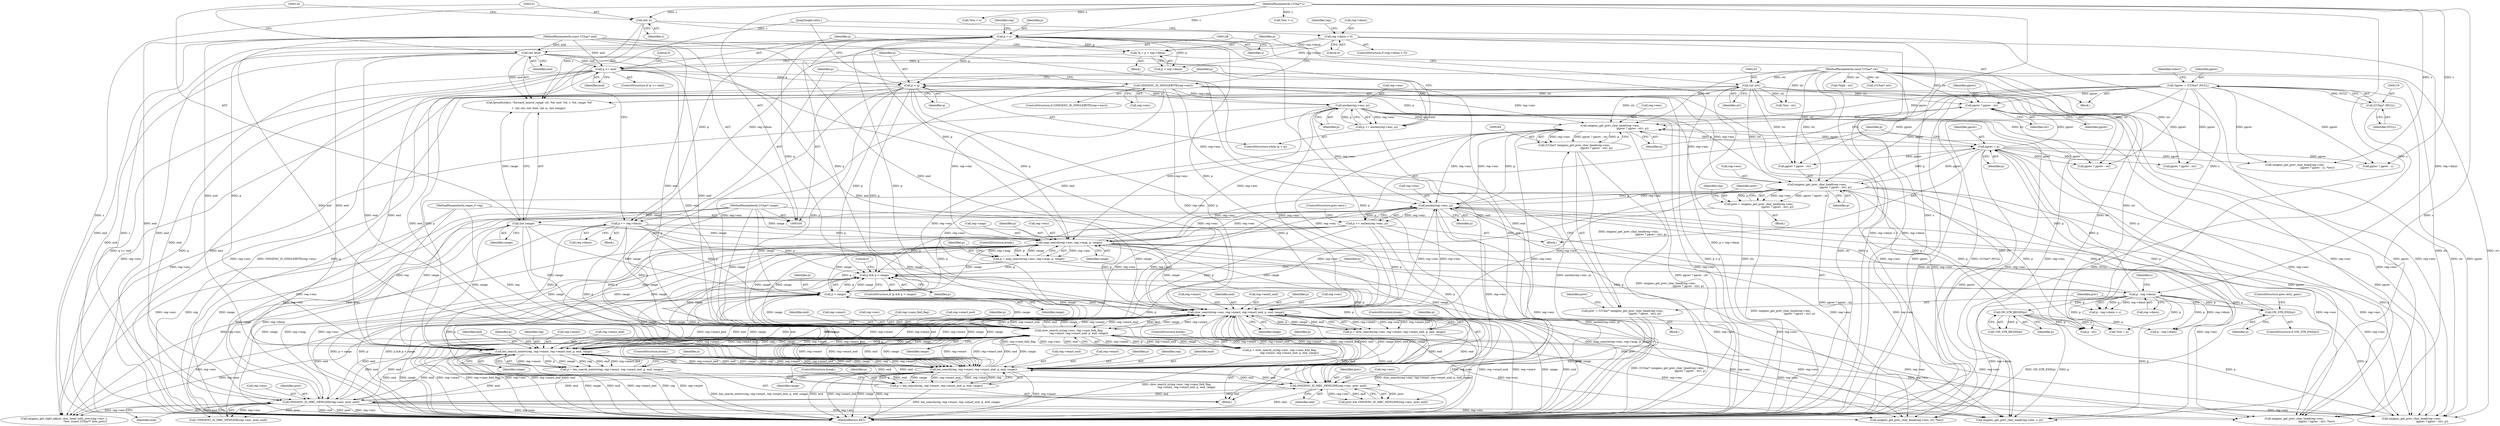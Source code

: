 digraph "0_oniguruma_b690371bbf97794b4a1d3f295d4fb9a8b05d402d@pointer" {
"1000349" [label="(Call,pprev ? pprev : str)"];
"1000116" [label="(Call,*pprev = (UChar* )NULL)"];
"1000118" [label="(Call,(UChar* )NULL)"];
"1000287" [label="(Call,pprev = p)"];
"1000338" [label="(Call,ON_STR_END(p))"];
"1000279" [label="(Call,p - reg->dmin)"];
"1000271" [label="(Call,p && p < range)"];
"1000258" [label="(Call,p = map_search(reg->enc, reg->map, p, range))"];
"1000260" [label="(Call,map_search(reg->enc, reg->map, p, range))"];
"1000292" [label="(Call,enclen(reg->enc, p))"];
"1000193" [label="(Call,slow_search(reg->enc, reg->exact, reg->exact_end, p, end, range))"];
"1000179" [label="(Call,enclen(reg->enc, p))"];
"1000147" [label="(Call,ONIGENC_IS_SINGLEBYTE(reg->enc))"];
"1000174" [label="(Call,p < q)"];
"1000177" [label="(Call,p += enclen(reg->enc, p))"];
"1000136" [label="(Call,p = s)"];
"1000130" [label="(Call,(int )s)"];
"1000108" [label="(MethodParameterIn,UChar* s)"];
"1000168" [label="(Call,q >= end)"];
"1000160" [label="(Call,*q = p + reg->dmin)"];
"1000140" [label="(Call,reg->dmin > 0)"];
"1000127" [label="(Call,(int )end)"];
"1000107" [label="(MethodParameterIn,const UChar* end)"];
"1000210" [label="(Call,slow_search_ic(reg->enc, reg->case_fold_flag,\n                       reg->exact, reg->exact_end, p, end, range))"];
"1000245" [label="(Call,bm_search_notrev(reg, reg->exact, reg->exact_end, p, end, range))"];
"1000230" [label="(Call,bm_search(reg, reg->exact, reg->exact_end, p, end, range))"];
"1000105" [label="(MethodParameterIn,regex_t* reg)"];
"1000290" [label="(Call,p += enclen(reg->enc, p))"];
"1000152" [label="(Call,p += reg->dmin)"];
"1000328" [label="(Call,ONIGENC_IS_MBC_NEWLINE(reg->enc, prev, end))"];
"1000317" [label="(Call,onigenc_get_prev_char_head(reg->enc,\n                                            (pprev ? pprev : str), p))"];
"1000124" [label="(Call,(int )str)"];
"1000106" [label="(MethodParameterIn,const UChar* str)"];
"1000312" [label="(Call,ON_STR_BEGIN(p))"];
"1000315" [label="(Call,prev = onigenc_get_prev_char_head(reg->enc,\n                                            (pprev ? pprev : str), p))"];
"1000357" [label="(Call,ONIGENC_IS_MBC_NEWLINE(reg->enc, prev, end))"];
"1000345" [label="(Call,onigenc_get_prev_char_head(reg->enc,\n                                                     (pprev ? pprev : str), p))"];
"1000341" [label="(Call,prev = (UChar* )onigenc_get_prev_char_head(reg->enc,\n                                                     (pprev ? pprev : str), p))"];
"1000343" [label="(Call,(UChar* )onigenc_get_prev_char_head(reg->enc,\n                                                     (pprev ? pprev : str), p))"];
"1000273" [label="(Call,p < range)"];
"1000208" [label="(Call,p = slow_search_ic(reg->enc, reg->case_fold_flag,\n                       reg->exact, reg->exact_end, p, end, range))"];
"1000228" [label="(Call,p = bm_search(reg, reg->exact, reg->exact_end, p, end, range))"];
"1000243" [label="(Call,p = bm_search_notrev(reg, reg->exact, reg->exact_end, p, end, range))"];
"1000191" [label="(Call,p = slow_search(reg->enc, reg->exact, reg->exact_end, p, end, range))"];
"1000133" [label="(Call,(int )range)"];
"1000109" [label="(MethodParameterIn,UChar* range)"];
"1000108" [label="(MethodParameterIn,UChar* s)"];
"1000365" [label="(ControlStructure,goto retry_gate;)"];
"1000189" [label="(Block,)"];
"1000482" [label="(Call,onigenc_get_prev_char_head(reg->enc,\n                                                     (pprev ? pprev : s), *low))"];
"1000109" [label="(MethodParameterIn,UChar* range)"];
"1000382" [label="(Call,*low > s)"];
"1000274" [label="(Identifier,p)"];
"1000117" [label="(Identifier,pprev)"];
"1000243" [label="(Call,p = bm_search_notrev(reg, reg->exact, reg->exact_end, p, end, range))"];
"1000235" [label="(Call,reg->exact_end)"];
"1000340" [label="(Block,)"];
"1000197" [label="(Call,reg->exact)"];
"1000288" [label="(Identifier,pprev)"];
"1000120" [label="(Identifier,NULL)"];
"1000180" [label="(Call,reg->enc)"];
"1000127" [label="(Call,(int )end)"];
"1000293" [label="(Call,reg->enc)"];
"1000362" [label="(Identifier,end)"];
"1000230" [label="(Call,bm_search(reg, reg->exact, reg->exact_end, p, end, range))"];
"1000191" [label="(Call,p = slow_search(reg->enc, reg->exact, reg->exact_end, p, end, range))"];
"1000528" [label="(Call,*high - str)"];
"1000254" [label="(Identifier,end)"];
"1000137" [label="(Identifier,p)"];
"1000176" [label="(Identifier,q)"];
"1000345" [label="(Call,onigenc_get_prev_char_head(reg->enc,\n                                                     (pprev ? pprev : str), p))"];
"1000175" [label="(Identifier,p)"];
"1000352" [label="(Identifier,str)"];
"1000161" [label="(Identifier,q)"];
"1000158" [label="(Block,)"];
"1000313" [label="(Identifier,p)"];
"1000403" [label="(Call,pprev ? pprev : str)"];
"1000271" [label="(Call,p && p < range)"];
"1000330" [label="(Identifier,reg)"];
"1000139" [label="(ControlStructure,if (reg->dmin > 0))"];
"1000122" [label="(Identifier,stderr)"];
"1000154" [label="(Call,reg->dmin)"];
"1000162" [label="(Call,p + reg->dmin)"];
"1000314" [label="(Block,)"];
"1000153" [label="(Identifier,p)"];
"1000290" [label="(Call,p += enclen(reg->enc, p))"];
"1000285" [label="(Block,)"];
"1000361" [label="(Identifier,prev)"];
"1000116" [label="(Call,*pprev = (UChar* )NULL)"];
"1000226" [label="(ControlStructure,break;)"];
"1000542" [label="(MethodReturn,RET)"];
"1000206" [label="(ControlStructure,break;)"];
"1000437" [label="(Call,onigenc_get_prev_char_head(reg->enc, str, *low))"];
"1000455" [label="(Call,*low > s)"];
"1000204" [label="(Identifier,end)"];
"1000179" [label="(Call,enclen(reg->enc, p))"];
"1000232" [label="(Call,reg->exact)"];
"1000136" [label="(Call,p = s)"];
"1000297" [label="(ControlStructure,goto retry;)"];
"1000356" [label="(Identifier,prev)"];
"1000144" [label="(Literal,0)"];
"1000275" [label="(Identifier,range)"];
"1000205" [label="(Identifier,range)"];
"1000174" [label="(Call,p < q)"];
"1000253" [label="(Identifier,p)"];
"1000311" [label="(Call,!ON_STR_BEGIN(p))"];
"1000256" [label="(ControlStructure,break;)"];
"1000118" [label="(Call,(UChar* )NULL)"];
"1000178" [label="(Identifier,p)"];
"1000255" [label="(Identifier,range)"];
"1000173" [label="(ControlStructure,while (p < q))"];
"1000346" [label="(Call,reg->enc)"];
"1000541" [label="(Literal,0)"];
"1000147" [label="(Call,ONIGENC_IS_SINGLEBYTE(reg->enc))"];
"1000389" [label="(Call,onigenc_get_prev_char_head(reg->enc, s, p))"];
"1000200" [label="(Call,reg->exact_end)"];
"1000349" [label="(Call,pprev ? pprev : str)"];
"1000246" [label="(Identifier,reg)"];
"1000238" [label="(Identifier,p)"];
"1000224" [label="(Identifier,end)"];
"1000172" [label="(Literal,0)"];
"1000259" [label="(Identifier,p)"];
"1000217" [label="(Call,reg->exact)"];
"1000353" [label="(Identifier,p)"];
"1000499" [label="(Call,onigenc_get_prev_char_head(reg->enc,\n                                                     (pprev ? pprev : str), *low))"];
"1000231" [label="(Identifier,reg)"];
"1000280" [label="(Identifier,p)"];
"1000209" [label="(Identifier,p)"];
"1000351" [label="(Identifier,pprev)"];
"1000357" [label="(Call,ONIGENC_IS_MBC_NEWLINE(reg->enc, prev, end))"];
"1000329" [label="(Call,reg->enc)"];
"1000169" [label="(Identifier,q)"];
"1000160" [label="(Call,*q = p + reg->dmin)"];
"1000126" [label="(Identifier,str)"];
"1000132" [label="(Identifier,s)"];
"1000105" [label="(MethodParameterIn,regex_t* reg)"];
"1000140" [label="(Call,reg->dmin > 0)"];
"1000292" [label="(Call,enclen(reg->enc, p))"];
"1000268" [label="(Identifier,range)"];
"1000130" [label="(Call,(int )s)"];
"1000184" [label="(JumpTarget,retry:)"];
"1000312" [label="(Call,ON_STR_BEGIN(p))"];
"1000142" [label="(Identifier,reg)"];
"1000463" [label="(Call,onigenc_get_right_adjust_char_head_with_prev(reg->enc, s,\n                                                 *low, (const UChar** )low_prev))"];
"1000279" [label="(Call,p - reg->dmin)"];
"1000355" [label="(Call,prev && ONIGENC_IS_MBC_NEWLINE(reg->enc, prev, end))"];
"1000244" [label="(Identifier,p)"];
"1000486" [label="(Call,pprev ? pprev : s)"];
"1000106" [label="(MethodParameterIn,const UChar* str)"];
"1000151" [label="(Block,)"];
"1000332" [label="(Identifier,prev)"];
"1000315" [label="(Call,prev = onigenc_get_prev_char_head(reg->enc,\n                                            (pprev ? pprev : str), p))"];
"1000264" [label="(Call,reg->map)"];
"1000325" [label="(Identifier,p)"];
"1000270" [label="(ControlStructure,if (p && p < range))"];
"1000240" [label="(Identifier,range)"];
"1000133" [label="(Call,(int )range)"];
"1000113" [label="(Block,)"];
"1000141" [label="(Call,reg->dmin)"];
"1000193" [label="(Call,slow_search(reg->enc, reg->exact, reg->exact_end, p, end, range))"];
"1000328" [label="(Call,ONIGENC_IS_MBC_NEWLINE(reg->enc, prev, end))"];
"1000129" [label="(Identifier,end)"];
"1000342" [label="(Identifier,prev)"];
"1000208" [label="(Call,p = slow_search_ic(reg->enc, reg->case_fold_flag,\n                       reg->exact, reg->exact_end, p, end, range))"];
"1000419" [label="(Call,p - str)"];
"1000211" [label="(Call,reg->enc)"];
"1000272" [label="(Identifier,p)"];
"1000241" [label="(ControlStructure,break;)"];
"1000239" [label="(Identifier,end)"];
"1000192" [label="(Identifier,p)"];
"1000183" [label="(Identifier,p)"];
"1000210" [label="(Call,slow_search_ic(reg->enc, reg->case_fold_flag,\n                       reg->exact, reg->exact_end, p, end, range))"];
"1000317" [label="(Call,onigenc_get_prev_char_head(reg->enc,\n                                            (pprev ? pprev : str), p))"];
"1000107" [label="(MethodParameterIn,const UChar* end)"];
"1000214" [label="(Call,reg->case_fold_flag)"];
"1000203" [label="(Identifier,p)"];
"1000177" [label="(Call,p += enclen(reg->enc, p))"];
"1000296" [label="(Identifier,p)"];
"1000316" [label="(Identifier,prev)"];
"1000429" [label="(Call,(UChar* )str)"];
"1000338" [label="(Call,ON_STR_END(p))"];
"1000146" [label="(ControlStructure,if (ONIGENC_IS_SINGLEBYTE(reg->enc)))"];
"1000399" [label="(Call,onigenc_get_prev_char_head(reg->enc,\n                                                 (pprev ? pprev : str), p))"];
"1000503" [label="(Call,pprev ? pprev : str)"];
"1000327" [label="(Call,!ONIGENC_IS_MBC_NEWLINE(reg->enc, prev, end))"];
"1000343" [label="(Call,(UChar* )onigenc_get_prev_char_head(reg->enc,\n                                                     (pprev ? pprev : str), p))"];
"1000247" [label="(Call,reg->exact)"];
"1000138" [label="(Identifier,s)"];
"1000220" [label="(Call,reg->exact_end)"];
"1000267" [label="(Identifier,p)"];
"1000170" [label="(Identifier,end)"];
"1000291" [label="(Identifier,p)"];
"1000223" [label="(Identifier,p)"];
"1000278" [label="(Call,p - reg->dmin < s)"];
"1000167" [label="(ControlStructure,if (q >= end))"];
"1000333" [label="(Identifier,end)"];
"1000194" [label="(Call,reg->enc)"];
"1000225" [label="(Identifier,range)"];
"1000124" [label="(Call,(int )str)"];
"1000284" [label="(Identifier,s)"];
"1000512" [label="(Call,p - reg->dmin)"];
"1000258" [label="(Call,p = map_search(reg->enc, reg->map, p, range))"];
"1000135" [label="(Identifier,range)"];
"1000260" [label="(Call,map_search(reg->enc, reg->map, p, range))"];
"1000168" [label="(Call,q >= end)"];
"1000522" [label="(Call,*low - str)"];
"1000152" [label="(Call,p += reg->dmin)"];
"1000318" [label="(Call,reg->enc)"];
"1000281" [label="(Call,reg->dmin)"];
"1000269" [label="(ControlStructure,break;)"];
"1000287" [label="(Call,pprev = p)"];
"1000149" [label="(Identifier,reg)"];
"1000339" [label="(Identifier,p)"];
"1000350" [label="(Identifier,pprev)"];
"1000228" [label="(Call,p = bm_search(reg, reg->exact, reg->exact_end, p, end, range))"];
"1000273" [label="(Call,p < range)"];
"1000289" [label="(Identifier,p)"];
"1000358" [label="(Call,reg->enc)"];
"1000337" [label="(ControlStructure,if (ON_STR_END(p)))"];
"1000261" [label="(Call,reg->enc)"];
"1000321" [label="(Call,pprev ? pprev : str)"];
"1000341" [label="(Call,prev = (UChar* )onigenc_get_prev_char_head(reg->enc,\n                                                     (pprev ? pprev : str), p))"];
"1000245" [label="(Call,bm_search_notrev(reg, reg->exact, reg->exact_end, p, end, range))"];
"1000250" [label="(Call,reg->exact_end)"];
"1000148" [label="(Call,reg->enc)"];
"1000229" [label="(Identifier,p)"];
"1000374" [label="(Call,*low = p)"];
"1000121" [label="(Call,fprintf(stderr, \"forward_search_range: str: %d, end: %d, s: %d, range: %d\n\",\n\t  (int )str, (int )end, (int )s, (int )range))"];
"1000349" -> "1000345"  [label="AST: "];
"1000349" -> "1000351"  [label="CFG: "];
"1000349" -> "1000352"  [label="CFG: "];
"1000350" -> "1000349"  [label="AST: "];
"1000351" -> "1000349"  [label="AST: "];
"1000352" -> "1000349"  [label="AST: "];
"1000353" -> "1000349"  [label="CFG: "];
"1000349" -> "1000542"  [label="DDG: str"];
"1000116" -> "1000349"  [label="DDG: pprev"];
"1000287" -> "1000349"  [label="DDG: pprev"];
"1000124" -> "1000349"  [label="DDG: str"];
"1000106" -> "1000349"  [label="DDG: str"];
"1000116" -> "1000113"  [label="AST: "];
"1000116" -> "1000118"  [label="CFG: "];
"1000117" -> "1000116"  [label="AST: "];
"1000118" -> "1000116"  [label="AST: "];
"1000122" -> "1000116"  [label="CFG: "];
"1000116" -> "1000542"  [label="DDG: pprev"];
"1000116" -> "1000542"  [label="DDG: (UChar* )NULL"];
"1000118" -> "1000116"  [label="DDG: NULL"];
"1000116" -> "1000317"  [label="DDG: pprev"];
"1000116" -> "1000321"  [label="DDG: pprev"];
"1000116" -> "1000345"  [label="DDG: pprev"];
"1000116" -> "1000399"  [label="DDG: pprev"];
"1000116" -> "1000403"  [label="DDG: pprev"];
"1000116" -> "1000482"  [label="DDG: pprev"];
"1000116" -> "1000486"  [label="DDG: pprev"];
"1000116" -> "1000499"  [label="DDG: pprev"];
"1000116" -> "1000503"  [label="DDG: pprev"];
"1000118" -> "1000120"  [label="CFG: "];
"1000119" -> "1000118"  [label="AST: "];
"1000120" -> "1000118"  [label="AST: "];
"1000118" -> "1000542"  [label="DDG: NULL"];
"1000287" -> "1000285"  [label="AST: "];
"1000287" -> "1000289"  [label="CFG: "];
"1000288" -> "1000287"  [label="AST: "];
"1000289" -> "1000287"  [label="AST: "];
"1000291" -> "1000287"  [label="CFG: "];
"1000287" -> "1000542"  [label="DDG: pprev"];
"1000338" -> "1000287"  [label="DDG: p"];
"1000279" -> "1000287"  [label="DDG: p"];
"1000345" -> "1000287"  [label="DDG: p"];
"1000317" -> "1000287"  [label="DDG: p"];
"1000287" -> "1000317"  [label="DDG: pprev"];
"1000287" -> "1000321"  [label="DDG: pprev"];
"1000287" -> "1000345"  [label="DDG: pprev"];
"1000287" -> "1000399"  [label="DDG: pprev"];
"1000287" -> "1000403"  [label="DDG: pprev"];
"1000287" -> "1000482"  [label="DDG: pprev"];
"1000287" -> "1000486"  [label="DDG: pprev"];
"1000287" -> "1000499"  [label="DDG: pprev"];
"1000287" -> "1000503"  [label="DDG: pprev"];
"1000338" -> "1000337"  [label="AST: "];
"1000338" -> "1000339"  [label="CFG: "];
"1000339" -> "1000338"  [label="AST: "];
"1000342" -> "1000338"  [label="CFG: "];
"1000365" -> "1000338"  [label="CFG: "];
"1000338" -> "1000542"  [label="DDG: ON_STR_END(p)"];
"1000338" -> "1000292"  [label="DDG: p"];
"1000279" -> "1000338"  [label="DDG: p"];
"1000338" -> "1000345"  [label="DDG: p"];
"1000279" -> "1000278"  [label="AST: "];
"1000279" -> "1000281"  [label="CFG: "];
"1000280" -> "1000279"  [label="AST: "];
"1000281" -> "1000279"  [label="AST: "];
"1000284" -> "1000279"  [label="CFG: "];
"1000279" -> "1000542"  [label="DDG: reg->dmin"];
"1000279" -> "1000278"  [label="DDG: p"];
"1000279" -> "1000278"  [label="DDG: reg->dmin"];
"1000271" -> "1000279"  [label="DDG: p"];
"1000140" -> "1000279"  [label="DDG: reg->dmin"];
"1000279" -> "1000292"  [label="DDG: p"];
"1000279" -> "1000312"  [label="DDG: p"];
"1000279" -> "1000374"  [label="DDG: p"];
"1000279" -> "1000389"  [label="DDG: p"];
"1000279" -> "1000399"  [label="DDG: p"];
"1000279" -> "1000419"  [label="DDG: p"];
"1000279" -> "1000512"  [label="DDG: p"];
"1000279" -> "1000512"  [label="DDG: reg->dmin"];
"1000271" -> "1000270"  [label="AST: "];
"1000271" -> "1000272"  [label="CFG: "];
"1000271" -> "1000273"  [label="CFG: "];
"1000272" -> "1000271"  [label="AST: "];
"1000273" -> "1000271"  [label="AST: "];
"1000280" -> "1000271"  [label="CFG: "];
"1000541" -> "1000271"  [label="CFG: "];
"1000271" -> "1000542"  [label="DDG: p < range"];
"1000271" -> "1000542"  [label="DDG: p"];
"1000271" -> "1000542"  [label="DDG: p && p < range"];
"1000258" -> "1000271"  [label="DDG: p"];
"1000290" -> "1000271"  [label="DDG: p"];
"1000208" -> "1000271"  [label="DDG: p"];
"1000228" -> "1000271"  [label="DDG: p"];
"1000273" -> "1000271"  [label="DDG: p"];
"1000273" -> "1000271"  [label="DDG: range"];
"1000152" -> "1000271"  [label="DDG: p"];
"1000243" -> "1000271"  [label="DDG: p"];
"1000191" -> "1000271"  [label="DDG: p"];
"1000136" -> "1000271"  [label="DDG: p"];
"1000174" -> "1000271"  [label="DDG: p"];
"1000258" -> "1000189"  [label="AST: "];
"1000258" -> "1000260"  [label="CFG: "];
"1000259" -> "1000258"  [label="AST: "];
"1000260" -> "1000258"  [label="AST: "];
"1000269" -> "1000258"  [label="CFG: "];
"1000258" -> "1000542"  [label="DDG: map_search(reg->enc, reg->map, p, range)"];
"1000260" -> "1000258"  [label="DDG: reg->enc"];
"1000260" -> "1000258"  [label="DDG: reg->map"];
"1000260" -> "1000258"  [label="DDG: p"];
"1000260" -> "1000258"  [label="DDG: range"];
"1000258" -> "1000273"  [label="DDG: p"];
"1000260" -> "1000268"  [label="CFG: "];
"1000261" -> "1000260"  [label="AST: "];
"1000264" -> "1000260"  [label="AST: "];
"1000267" -> "1000260"  [label="AST: "];
"1000268" -> "1000260"  [label="AST: "];
"1000260" -> "1000542"  [label="DDG: range"];
"1000260" -> "1000542"  [label="DDG: reg->map"];
"1000260" -> "1000542"  [label="DDG: reg->enc"];
"1000260" -> "1000193"  [label="DDG: range"];
"1000260" -> "1000210"  [label="DDG: range"];
"1000260" -> "1000230"  [label="DDG: range"];
"1000260" -> "1000245"  [label="DDG: range"];
"1000292" -> "1000260"  [label="DDG: reg->enc"];
"1000179" -> "1000260"  [label="DDG: reg->enc"];
"1000147" -> "1000260"  [label="DDG: reg->enc"];
"1000290" -> "1000260"  [label="DDG: p"];
"1000152" -> "1000260"  [label="DDG: p"];
"1000136" -> "1000260"  [label="DDG: p"];
"1000174" -> "1000260"  [label="DDG: p"];
"1000210" -> "1000260"  [label="DDG: range"];
"1000273" -> "1000260"  [label="DDG: range"];
"1000245" -> "1000260"  [label="DDG: range"];
"1000230" -> "1000260"  [label="DDG: range"];
"1000133" -> "1000260"  [label="DDG: range"];
"1000193" -> "1000260"  [label="DDG: range"];
"1000109" -> "1000260"  [label="DDG: range"];
"1000260" -> "1000273"  [label="DDG: range"];
"1000260" -> "1000292"  [label="DDG: reg->enc"];
"1000260" -> "1000317"  [label="DDG: reg->enc"];
"1000260" -> "1000345"  [label="DDG: reg->enc"];
"1000260" -> "1000389"  [label="DDG: reg->enc"];
"1000260" -> "1000399"  [label="DDG: reg->enc"];
"1000260" -> "1000437"  [label="DDG: reg->enc"];
"1000260" -> "1000463"  [label="DDG: reg->enc"];
"1000260" -> "1000499"  [label="DDG: reg->enc"];
"1000292" -> "1000290"  [label="AST: "];
"1000292" -> "1000296"  [label="CFG: "];
"1000293" -> "1000292"  [label="AST: "];
"1000296" -> "1000292"  [label="AST: "];
"1000290" -> "1000292"  [label="CFG: "];
"1000292" -> "1000542"  [label="DDG: reg->enc"];
"1000292" -> "1000193"  [label="DDG: reg->enc"];
"1000292" -> "1000210"  [label="DDG: reg->enc"];
"1000292" -> "1000290"  [label="DDG: reg->enc"];
"1000292" -> "1000290"  [label="DDG: p"];
"1000193" -> "1000292"  [label="DDG: reg->enc"];
"1000179" -> "1000292"  [label="DDG: reg->enc"];
"1000147" -> "1000292"  [label="DDG: reg->enc"];
"1000210" -> "1000292"  [label="DDG: reg->enc"];
"1000357" -> "1000292"  [label="DDG: reg->enc"];
"1000328" -> "1000292"  [label="DDG: reg->enc"];
"1000345" -> "1000292"  [label="DDG: reg->enc"];
"1000345" -> "1000292"  [label="DDG: p"];
"1000317" -> "1000292"  [label="DDG: p"];
"1000292" -> "1000317"  [label="DDG: reg->enc"];
"1000292" -> "1000345"  [label="DDG: reg->enc"];
"1000292" -> "1000389"  [label="DDG: reg->enc"];
"1000292" -> "1000399"  [label="DDG: reg->enc"];
"1000292" -> "1000437"  [label="DDG: reg->enc"];
"1000292" -> "1000463"  [label="DDG: reg->enc"];
"1000292" -> "1000499"  [label="DDG: reg->enc"];
"1000193" -> "1000191"  [label="AST: "];
"1000193" -> "1000205"  [label="CFG: "];
"1000194" -> "1000193"  [label="AST: "];
"1000197" -> "1000193"  [label="AST: "];
"1000200" -> "1000193"  [label="AST: "];
"1000203" -> "1000193"  [label="AST: "];
"1000204" -> "1000193"  [label="AST: "];
"1000205" -> "1000193"  [label="AST: "];
"1000191" -> "1000193"  [label="CFG: "];
"1000193" -> "1000542"  [label="DDG: reg->enc"];
"1000193" -> "1000542"  [label="DDG: reg->exact_end"];
"1000193" -> "1000542"  [label="DDG: reg->exact"];
"1000193" -> "1000542"  [label="DDG: range"];
"1000193" -> "1000542"  [label="DDG: end"];
"1000193" -> "1000191"  [label="DDG: reg->exact"];
"1000193" -> "1000191"  [label="DDG: reg->enc"];
"1000193" -> "1000191"  [label="DDG: reg->exact_end"];
"1000193" -> "1000191"  [label="DDG: p"];
"1000193" -> "1000191"  [label="DDG: range"];
"1000193" -> "1000191"  [label="DDG: end"];
"1000179" -> "1000193"  [label="DDG: reg->enc"];
"1000147" -> "1000193"  [label="DDG: reg->enc"];
"1000210" -> "1000193"  [label="DDG: reg->exact"];
"1000210" -> "1000193"  [label="DDG: reg->exact_end"];
"1000210" -> "1000193"  [label="DDG: end"];
"1000210" -> "1000193"  [label="DDG: range"];
"1000245" -> "1000193"  [label="DDG: reg->exact"];
"1000245" -> "1000193"  [label="DDG: reg->exact_end"];
"1000245" -> "1000193"  [label="DDG: end"];
"1000245" -> "1000193"  [label="DDG: range"];
"1000230" -> "1000193"  [label="DDG: reg->exact"];
"1000230" -> "1000193"  [label="DDG: reg->exact_end"];
"1000230" -> "1000193"  [label="DDG: end"];
"1000230" -> "1000193"  [label="DDG: range"];
"1000290" -> "1000193"  [label="DDG: p"];
"1000152" -> "1000193"  [label="DDG: p"];
"1000136" -> "1000193"  [label="DDG: p"];
"1000174" -> "1000193"  [label="DDG: p"];
"1000328" -> "1000193"  [label="DDG: end"];
"1000127" -> "1000193"  [label="DDG: end"];
"1000357" -> "1000193"  [label="DDG: end"];
"1000168" -> "1000193"  [label="DDG: end"];
"1000107" -> "1000193"  [label="DDG: end"];
"1000273" -> "1000193"  [label="DDG: range"];
"1000133" -> "1000193"  [label="DDG: range"];
"1000109" -> "1000193"  [label="DDG: range"];
"1000193" -> "1000210"  [label="DDG: reg->exact"];
"1000193" -> "1000210"  [label="DDG: reg->exact_end"];
"1000193" -> "1000210"  [label="DDG: end"];
"1000193" -> "1000210"  [label="DDG: range"];
"1000193" -> "1000230"  [label="DDG: reg->exact"];
"1000193" -> "1000230"  [label="DDG: reg->exact_end"];
"1000193" -> "1000230"  [label="DDG: end"];
"1000193" -> "1000230"  [label="DDG: range"];
"1000193" -> "1000245"  [label="DDG: reg->exact"];
"1000193" -> "1000245"  [label="DDG: reg->exact_end"];
"1000193" -> "1000245"  [label="DDG: end"];
"1000193" -> "1000245"  [label="DDG: range"];
"1000193" -> "1000273"  [label="DDG: range"];
"1000193" -> "1000317"  [label="DDG: reg->enc"];
"1000193" -> "1000328"  [label="DDG: end"];
"1000193" -> "1000345"  [label="DDG: reg->enc"];
"1000193" -> "1000357"  [label="DDG: end"];
"1000193" -> "1000389"  [label="DDG: reg->enc"];
"1000193" -> "1000399"  [label="DDG: reg->enc"];
"1000193" -> "1000437"  [label="DDG: reg->enc"];
"1000193" -> "1000463"  [label="DDG: reg->enc"];
"1000193" -> "1000499"  [label="DDG: reg->enc"];
"1000179" -> "1000177"  [label="AST: "];
"1000179" -> "1000183"  [label="CFG: "];
"1000180" -> "1000179"  [label="AST: "];
"1000183" -> "1000179"  [label="AST: "];
"1000177" -> "1000179"  [label="CFG: "];
"1000179" -> "1000542"  [label="DDG: reg->enc"];
"1000179" -> "1000177"  [label="DDG: reg->enc"];
"1000179" -> "1000177"  [label="DDG: p"];
"1000147" -> "1000179"  [label="DDG: reg->enc"];
"1000174" -> "1000179"  [label="DDG: p"];
"1000179" -> "1000210"  [label="DDG: reg->enc"];
"1000179" -> "1000317"  [label="DDG: reg->enc"];
"1000179" -> "1000345"  [label="DDG: reg->enc"];
"1000179" -> "1000389"  [label="DDG: reg->enc"];
"1000179" -> "1000399"  [label="DDG: reg->enc"];
"1000179" -> "1000437"  [label="DDG: reg->enc"];
"1000179" -> "1000463"  [label="DDG: reg->enc"];
"1000179" -> "1000499"  [label="DDG: reg->enc"];
"1000147" -> "1000146"  [label="AST: "];
"1000147" -> "1000148"  [label="CFG: "];
"1000148" -> "1000147"  [label="AST: "];
"1000153" -> "1000147"  [label="CFG: "];
"1000161" -> "1000147"  [label="CFG: "];
"1000147" -> "1000542"  [label="DDG: reg->enc"];
"1000147" -> "1000542"  [label="DDG: ONIGENC_IS_SINGLEBYTE(reg->enc)"];
"1000147" -> "1000210"  [label="DDG: reg->enc"];
"1000147" -> "1000317"  [label="DDG: reg->enc"];
"1000147" -> "1000345"  [label="DDG: reg->enc"];
"1000147" -> "1000389"  [label="DDG: reg->enc"];
"1000147" -> "1000399"  [label="DDG: reg->enc"];
"1000147" -> "1000437"  [label="DDG: reg->enc"];
"1000147" -> "1000463"  [label="DDG: reg->enc"];
"1000147" -> "1000499"  [label="DDG: reg->enc"];
"1000174" -> "1000173"  [label="AST: "];
"1000174" -> "1000176"  [label="CFG: "];
"1000175" -> "1000174"  [label="AST: "];
"1000176" -> "1000174"  [label="AST: "];
"1000178" -> "1000174"  [label="CFG: "];
"1000184" -> "1000174"  [label="CFG: "];
"1000174" -> "1000542"  [label="DDG: q"];
"1000174" -> "1000542"  [label="DDG: p < q"];
"1000177" -> "1000174"  [label="DDG: p"];
"1000136" -> "1000174"  [label="DDG: p"];
"1000168" -> "1000174"  [label="DDG: q"];
"1000174" -> "1000210"  [label="DDG: p"];
"1000174" -> "1000230"  [label="DDG: p"];
"1000174" -> "1000245"  [label="DDG: p"];
"1000174" -> "1000273"  [label="DDG: p"];
"1000177" -> "1000173"  [label="AST: "];
"1000178" -> "1000177"  [label="AST: "];
"1000175" -> "1000177"  [label="CFG: "];
"1000177" -> "1000542"  [label="DDG: enclen(reg->enc, p)"];
"1000136" -> "1000113"  [label="AST: "];
"1000136" -> "1000138"  [label="CFG: "];
"1000137" -> "1000136"  [label="AST: "];
"1000138" -> "1000136"  [label="AST: "];
"1000142" -> "1000136"  [label="CFG: "];
"1000136" -> "1000542"  [label="DDG: s"];
"1000130" -> "1000136"  [label="DDG: s"];
"1000108" -> "1000136"  [label="DDG: s"];
"1000136" -> "1000152"  [label="DDG: p"];
"1000136" -> "1000160"  [label="DDG: p"];
"1000136" -> "1000162"  [label="DDG: p"];
"1000136" -> "1000210"  [label="DDG: p"];
"1000136" -> "1000230"  [label="DDG: p"];
"1000136" -> "1000245"  [label="DDG: p"];
"1000136" -> "1000273"  [label="DDG: p"];
"1000130" -> "1000121"  [label="AST: "];
"1000130" -> "1000132"  [label="CFG: "];
"1000131" -> "1000130"  [label="AST: "];
"1000132" -> "1000130"  [label="AST: "];
"1000134" -> "1000130"  [label="CFG: "];
"1000130" -> "1000121"  [label="DDG: s"];
"1000108" -> "1000130"  [label="DDG: s"];
"1000130" -> "1000278"  [label="DDG: s"];
"1000108" -> "1000104"  [label="AST: "];
"1000108" -> "1000542"  [label="DDG: s"];
"1000108" -> "1000278"  [label="DDG: s"];
"1000108" -> "1000382"  [label="DDG: s"];
"1000108" -> "1000389"  [label="DDG: s"];
"1000108" -> "1000455"  [label="DDG: s"];
"1000108" -> "1000463"  [label="DDG: s"];
"1000108" -> "1000482"  [label="DDG: s"];
"1000108" -> "1000486"  [label="DDG: s"];
"1000168" -> "1000167"  [label="AST: "];
"1000168" -> "1000170"  [label="CFG: "];
"1000169" -> "1000168"  [label="AST: "];
"1000170" -> "1000168"  [label="AST: "];
"1000172" -> "1000168"  [label="CFG: "];
"1000175" -> "1000168"  [label="CFG: "];
"1000168" -> "1000542"  [label="DDG: q >= end"];
"1000168" -> "1000542"  [label="DDG: q"];
"1000168" -> "1000542"  [label="DDG: end"];
"1000160" -> "1000168"  [label="DDG: q"];
"1000127" -> "1000168"  [label="DDG: end"];
"1000107" -> "1000168"  [label="DDG: end"];
"1000168" -> "1000210"  [label="DDG: end"];
"1000168" -> "1000230"  [label="DDG: end"];
"1000168" -> "1000245"  [label="DDG: end"];
"1000168" -> "1000328"  [label="DDG: end"];
"1000168" -> "1000357"  [label="DDG: end"];
"1000160" -> "1000158"  [label="AST: "];
"1000160" -> "1000162"  [label="CFG: "];
"1000161" -> "1000160"  [label="AST: "];
"1000162" -> "1000160"  [label="AST: "];
"1000169" -> "1000160"  [label="CFG: "];
"1000160" -> "1000542"  [label="DDG: p + reg->dmin"];
"1000140" -> "1000160"  [label="DDG: reg->dmin"];
"1000140" -> "1000139"  [label="AST: "];
"1000140" -> "1000144"  [label="CFG: "];
"1000141" -> "1000140"  [label="AST: "];
"1000144" -> "1000140"  [label="AST: "];
"1000149" -> "1000140"  [label="CFG: "];
"1000184" -> "1000140"  [label="CFG: "];
"1000140" -> "1000542"  [label="DDG: reg->dmin"];
"1000140" -> "1000542"  [label="DDG: reg->dmin > 0"];
"1000140" -> "1000152"  [label="DDG: reg->dmin"];
"1000140" -> "1000162"  [label="DDG: reg->dmin"];
"1000127" -> "1000121"  [label="AST: "];
"1000127" -> "1000129"  [label="CFG: "];
"1000128" -> "1000127"  [label="AST: "];
"1000129" -> "1000127"  [label="AST: "];
"1000131" -> "1000127"  [label="CFG: "];
"1000127" -> "1000542"  [label="DDG: end"];
"1000127" -> "1000121"  [label="DDG: end"];
"1000107" -> "1000127"  [label="DDG: end"];
"1000127" -> "1000210"  [label="DDG: end"];
"1000127" -> "1000230"  [label="DDG: end"];
"1000127" -> "1000245"  [label="DDG: end"];
"1000127" -> "1000328"  [label="DDG: end"];
"1000127" -> "1000357"  [label="DDG: end"];
"1000107" -> "1000104"  [label="AST: "];
"1000107" -> "1000542"  [label="DDG: end"];
"1000107" -> "1000210"  [label="DDG: end"];
"1000107" -> "1000230"  [label="DDG: end"];
"1000107" -> "1000245"  [label="DDG: end"];
"1000107" -> "1000328"  [label="DDG: end"];
"1000107" -> "1000357"  [label="DDG: end"];
"1000210" -> "1000208"  [label="AST: "];
"1000210" -> "1000225"  [label="CFG: "];
"1000211" -> "1000210"  [label="AST: "];
"1000214" -> "1000210"  [label="AST: "];
"1000217" -> "1000210"  [label="AST: "];
"1000220" -> "1000210"  [label="AST: "];
"1000223" -> "1000210"  [label="AST: "];
"1000224" -> "1000210"  [label="AST: "];
"1000225" -> "1000210"  [label="AST: "];
"1000208" -> "1000210"  [label="CFG: "];
"1000210" -> "1000542"  [label="DDG: range"];
"1000210" -> "1000542"  [label="DDG: reg->exact"];
"1000210" -> "1000542"  [label="DDG: reg->case_fold_flag"];
"1000210" -> "1000542"  [label="DDG: reg->enc"];
"1000210" -> "1000542"  [label="DDG: reg->exact_end"];
"1000210" -> "1000542"  [label="DDG: end"];
"1000210" -> "1000208"  [label="DDG: reg->exact"];
"1000210" -> "1000208"  [label="DDG: p"];
"1000210" -> "1000208"  [label="DDG: reg->exact_end"];
"1000210" -> "1000208"  [label="DDG: range"];
"1000210" -> "1000208"  [label="DDG: reg->case_fold_flag"];
"1000210" -> "1000208"  [label="DDG: reg->enc"];
"1000210" -> "1000208"  [label="DDG: end"];
"1000245" -> "1000210"  [label="DDG: reg->exact"];
"1000245" -> "1000210"  [label="DDG: reg->exact_end"];
"1000245" -> "1000210"  [label="DDG: end"];
"1000245" -> "1000210"  [label="DDG: range"];
"1000230" -> "1000210"  [label="DDG: reg->exact"];
"1000230" -> "1000210"  [label="DDG: reg->exact_end"];
"1000230" -> "1000210"  [label="DDG: end"];
"1000230" -> "1000210"  [label="DDG: range"];
"1000290" -> "1000210"  [label="DDG: p"];
"1000152" -> "1000210"  [label="DDG: p"];
"1000328" -> "1000210"  [label="DDG: end"];
"1000357" -> "1000210"  [label="DDG: end"];
"1000273" -> "1000210"  [label="DDG: range"];
"1000133" -> "1000210"  [label="DDG: range"];
"1000109" -> "1000210"  [label="DDG: range"];
"1000210" -> "1000230"  [label="DDG: reg->exact"];
"1000210" -> "1000230"  [label="DDG: reg->exact_end"];
"1000210" -> "1000230"  [label="DDG: end"];
"1000210" -> "1000230"  [label="DDG: range"];
"1000210" -> "1000245"  [label="DDG: reg->exact"];
"1000210" -> "1000245"  [label="DDG: reg->exact_end"];
"1000210" -> "1000245"  [label="DDG: end"];
"1000210" -> "1000245"  [label="DDG: range"];
"1000210" -> "1000273"  [label="DDG: range"];
"1000210" -> "1000317"  [label="DDG: reg->enc"];
"1000210" -> "1000328"  [label="DDG: end"];
"1000210" -> "1000345"  [label="DDG: reg->enc"];
"1000210" -> "1000357"  [label="DDG: end"];
"1000210" -> "1000389"  [label="DDG: reg->enc"];
"1000210" -> "1000399"  [label="DDG: reg->enc"];
"1000210" -> "1000437"  [label="DDG: reg->enc"];
"1000210" -> "1000463"  [label="DDG: reg->enc"];
"1000210" -> "1000499"  [label="DDG: reg->enc"];
"1000245" -> "1000243"  [label="AST: "];
"1000245" -> "1000255"  [label="CFG: "];
"1000246" -> "1000245"  [label="AST: "];
"1000247" -> "1000245"  [label="AST: "];
"1000250" -> "1000245"  [label="AST: "];
"1000253" -> "1000245"  [label="AST: "];
"1000254" -> "1000245"  [label="AST: "];
"1000255" -> "1000245"  [label="AST: "];
"1000243" -> "1000245"  [label="CFG: "];
"1000245" -> "1000542"  [label="DDG: range"];
"1000245" -> "1000542"  [label="DDG: end"];
"1000245" -> "1000542"  [label="DDG: reg->exact_end"];
"1000245" -> "1000542"  [label="DDG: reg"];
"1000245" -> "1000542"  [label="DDG: reg->exact"];
"1000245" -> "1000230"  [label="DDG: reg"];
"1000245" -> "1000230"  [label="DDG: reg->exact"];
"1000245" -> "1000230"  [label="DDG: reg->exact_end"];
"1000245" -> "1000230"  [label="DDG: end"];
"1000245" -> "1000230"  [label="DDG: range"];
"1000245" -> "1000243"  [label="DDG: reg->exact"];
"1000245" -> "1000243"  [label="DDG: p"];
"1000245" -> "1000243"  [label="DDG: range"];
"1000245" -> "1000243"  [label="DDG: reg"];
"1000245" -> "1000243"  [label="DDG: end"];
"1000245" -> "1000243"  [label="DDG: reg->exact_end"];
"1000230" -> "1000245"  [label="DDG: reg"];
"1000230" -> "1000245"  [label="DDG: reg->exact"];
"1000230" -> "1000245"  [label="DDG: reg->exact_end"];
"1000230" -> "1000245"  [label="DDG: end"];
"1000230" -> "1000245"  [label="DDG: range"];
"1000105" -> "1000245"  [label="DDG: reg"];
"1000290" -> "1000245"  [label="DDG: p"];
"1000152" -> "1000245"  [label="DDG: p"];
"1000328" -> "1000245"  [label="DDG: end"];
"1000357" -> "1000245"  [label="DDG: end"];
"1000273" -> "1000245"  [label="DDG: range"];
"1000133" -> "1000245"  [label="DDG: range"];
"1000109" -> "1000245"  [label="DDG: range"];
"1000245" -> "1000273"  [label="DDG: range"];
"1000245" -> "1000328"  [label="DDG: end"];
"1000245" -> "1000357"  [label="DDG: end"];
"1000230" -> "1000228"  [label="AST: "];
"1000230" -> "1000240"  [label="CFG: "];
"1000231" -> "1000230"  [label="AST: "];
"1000232" -> "1000230"  [label="AST: "];
"1000235" -> "1000230"  [label="AST: "];
"1000238" -> "1000230"  [label="AST: "];
"1000239" -> "1000230"  [label="AST: "];
"1000240" -> "1000230"  [label="AST: "];
"1000228" -> "1000230"  [label="CFG: "];
"1000230" -> "1000542"  [label="DDG: end"];
"1000230" -> "1000542"  [label="DDG: reg->exact_end"];
"1000230" -> "1000542"  [label="DDG: range"];
"1000230" -> "1000542"  [label="DDG: reg"];
"1000230" -> "1000542"  [label="DDG: reg->exact"];
"1000230" -> "1000228"  [label="DDG: p"];
"1000230" -> "1000228"  [label="DDG: end"];
"1000230" -> "1000228"  [label="DDG: range"];
"1000230" -> "1000228"  [label="DDG: reg->exact_end"];
"1000230" -> "1000228"  [label="DDG: reg->exact"];
"1000230" -> "1000228"  [label="DDG: reg"];
"1000105" -> "1000230"  [label="DDG: reg"];
"1000290" -> "1000230"  [label="DDG: p"];
"1000152" -> "1000230"  [label="DDG: p"];
"1000328" -> "1000230"  [label="DDG: end"];
"1000357" -> "1000230"  [label="DDG: end"];
"1000273" -> "1000230"  [label="DDG: range"];
"1000133" -> "1000230"  [label="DDG: range"];
"1000109" -> "1000230"  [label="DDG: range"];
"1000230" -> "1000273"  [label="DDG: range"];
"1000230" -> "1000328"  [label="DDG: end"];
"1000230" -> "1000357"  [label="DDG: end"];
"1000105" -> "1000104"  [label="AST: "];
"1000105" -> "1000542"  [label="DDG: reg"];
"1000290" -> "1000285"  [label="AST: "];
"1000291" -> "1000290"  [label="AST: "];
"1000297" -> "1000290"  [label="CFG: "];
"1000290" -> "1000542"  [label="DDG: enclen(reg->enc, p)"];
"1000290" -> "1000273"  [label="DDG: p"];
"1000152" -> "1000151"  [label="AST: "];
"1000152" -> "1000154"  [label="CFG: "];
"1000153" -> "1000152"  [label="AST: "];
"1000154" -> "1000152"  [label="AST: "];
"1000184" -> "1000152"  [label="CFG: "];
"1000152" -> "1000542"  [label="DDG: reg->dmin"];
"1000152" -> "1000273"  [label="DDG: p"];
"1000328" -> "1000327"  [label="AST: "];
"1000328" -> "1000333"  [label="CFG: "];
"1000329" -> "1000328"  [label="AST: "];
"1000332" -> "1000328"  [label="AST: "];
"1000333" -> "1000328"  [label="AST: "];
"1000327" -> "1000328"  [label="CFG: "];
"1000328" -> "1000542"  [label="DDG: end"];
"1000328" -> "1000542"  [label="DDG: prev"];
"1000328" -> "1000542"  [label="DDG: reg->enc"];
"1000328" -> "1000327"  [label="DDG: reg->enc"];
"1000328" -> "1000327"  [label="DDG: prev"];
"1000328" -> "1000327"  [label="DDG: end"];
"1000317" -> "1000328"  [label="DDG: reg->enc"];
"1000315" -> "1000328"  [label="DDG: prev"];
"1000357" -> "1000328"  [label="DDG: end"];
"1000328" -> "1000357"  [label="DDG: end"];
"1000328" -> "1000389"  [label="DDG: reg->enc"];
"1000328" -> "1000399"  [label="DDG: reg->enc"];
"1000328" -> "1000437"  [label="DDG: reg->enc"];
"1000328" -> "1000463"  [label="DDG: reg->enc"];
"1000328" -> "1000499"  [label="DDG: reg->enc"];
"1000317" -> "1000315"  [label="AST: "];
"1000317" -> "1000325"  [label="CFG: "];
"1000318" -> "1000317"  [label="AST: "];
"1000321" -> "1000317"  [label="AST: "];
"1000325" -> "1000317"  [label="AST: "];
"1000315" -> "1000317"  [label="CFG: "];
"1000317" -> "1000542"  [label="DDG: pprev ? pprev : str"];
"1000317" -> "1000315"  [label="DDG: reg->enc"];
"1000317" -> "1000315"  [label="DDG: pprev ? pprev : str"];
"1000317" -> "1000315"  [label="DDG: p"];
"1000124" -> "1000317"  [label="DDG: str"];
"1000106" -> "1000317"  [label="DDG: str"];
"1000312" -> "1000317"  [label="DDG: p"];
"1000317" -> "1000374"  [label="DDG: p"];
"1000317" -> "1000389"  [label="DDG: p"];
"1000317" -> "1000399"  [label="DDG: p"];
"1000317" -> "1000419"  [label="DDG: p"];
"1000317" -> "1000512"  [label="DDG: p"];
"1000124" -> "1000121"  [label="AST: "];
"1000124" -> "1000126"  [label="CFG: "];
"1000125" -> "1000124"  [label="AST: "];
"1000126" -> "1000124"  [label="AST: "];
"1000128" -> "1000124"  [label="CFG: "];
"1000124" -> "1000542"  [label="DDG: str"];
"1000124" -> "1000121"  [label="DDG: str"];
"1000106" -> "1000124"  [label="DDG: str"];
"1000124" -> "1000321"  [label="DDG: str"];
"1000124" -> "1000345"  [label="DDG: str"];
"1000124" -> "1000399"  [label="DDG: str"];
"1000124" -> "1000403"  [label="DDG: str"];
"1000124" -> "1000419"  [label="DDG: str"];
"1000124" -> "1000522"  [label="DDG: str"];
"1000106" -> "1000104"  [label="AST: "];
"1000106" -> "1000542"  [label="DDG: str"];
"1000106" -> "1000321"  [label="DDG: str"];
"1000106" -> "1000345"  [label="DDG: str"];
"1000106" -> "1000399"  [label="DDG: str"];
"1000106" -> "1000403"  [label="DDG: str"];
"1000106" -> "1000419"  [label="DDG: str"];
"1000106" -> "1000429"  [label="DDG: str"];
"1000106" -> "1000437"  [label="DDG: str"];
"1000106" -> "1000499"  [label="DDG: str"];
"1000106" -> "1000503"  [label="DDG: str"];
"1000106" -> "1000522"  [label="DDG: str"];
"1000106" -> "1000528"  [label="DDG: str"];
"1000312" -> "1000311"  [label="AST: "];
"1000312" -> "1000313"  [label="CFG: "];
"1000313" -> "1000312"  [label="AST: "];
"1000311" -> "1000312"  [label="CFG: "];
"1000312" -> "1000311"  [label="DDG: p"];
"1000312" -> "1000374"  [label="DDG: p"];
"1000312" -> "1000389"  [label="DDG: p"];
"1000312" -> "1000399"  [label="DDG: p"];
"1000312" -> "1000419"  [label="DDG: p"];
"1000312" -> "1000512"  [label="DDG: p"];
"1000315" -> "1000314"  [label="AST: "];
"1000316" -> "1000315"  [label="AST: "];
"1000330" -> "1000315"  [label="CFG: "];
"1000315" -> "1000542"  [label="DDG: onigenc_get_prev_char_head(reg->enc,\n                                            (pprev ? pprev : str), p)"];
"1000357" -> "1000355"  [label="AST: "];
"1000357" -> "1000362"  [label="CFG: "];
"1000358" -> "1000357"  [label="AST: "];
"1000361" -> "1000357"  [label="AST: "];
"1000362" -> "1000357"  [label="AST: "];
"1000355" -> "1000357"  [label="CFG: "];
"1000357" -> "1000542"  [label="DDG: end"];
"1000357" -> "1000355"  [label="DDG: prev"];
"1000357" -> "1000355"  [label="DDG: reg->enc"];
"1000357" -> "1000355"  [label="DDG: end"];
"1000345" -> "1000357"  [label="DDG: reg->enc"];
"1000341" -> "1000357"  [label="DDG: prev"];
"1000345" -> "1000343"  [label="AST: "];
"1000345" -> "1000353"  [label="CFG: "];
"1000346" -> "1000345"  [label="AST: "];
"1000353" -> "1000345"  [label="AST: "];
"1000343" -> "1000345"  [label="CFG: "];
"1000345" -> "1000542"  [label="DDG: pprev ? pprev : str"];
"1000345" -> "1000343"  [label="DDG: reg->enc"];
"1000345" -> "1000343"  [label="DDG: pprev ? pprev : str"];
"1000345" -> "1000343"  [label="DDG: p"];
"1000341" -> "1000340"  [label="AST: "];
"1000341" -> "1000343"  [label="CFG: "];
"1000342" -> "1000341"  [label="AST: "];
"1000343" -> "1000341"  [label="AST: "];
"1000356" -> "1000341"  [label="CFG: "];
"1000341" -> "1000542"  [label="DDG: (UChar* )onigenc_get_prev_char_head(reg->enc,\n                                                     (pprev ? pprev : str), p)"];
"1000343" -> "1000341"  [label="DDG: onigenc_get_prev_char_head(reg->enc,\n                                                     (pprev ? pprev : str), p)"];
"1000341" -> "1000355"  [label="DDG: prev"];
"1000344" -> "1000343"  [label="AST: "];
"1000343" -> "1000542"  [label="DDG: onigenc_get_prev_char_head(reg->enc,\n                                                     (pprev ? pprev : str), p)"];
"1000273" -> "1000275"  [label="CFG: "];
"1000274" -> "1000273"  [label="AST: "];
"1000275" -> "1000273"  [label="AST: "];
"1000273" -> "1000542"  [label="DDG: range"];
"1000208" -> "1000273"  [label="DDG: p"];
"1000228" -> "1000273"  [label="DDG: p"];
"1000243" -> "1000273"  [label="DDG: p"];
"1000191" -> "1000273"  [label="DDG: p"];
"1000133" -> "1000273"  [label="DDG: range"];
"1000109" -> "1000273"  [label="DDG: range"];
"1000208" -> "1000189"  [label="AST: "];
"1000209" -> "1000208"  [label="AST: "];
"1000226" -> "1000208"  [label="CFG: "];
"1000208" -> "1000542"  [label="DDG: slow_search_ic(reg->enc, reg->case_fold_flag,\n                       reg->exact, reg->exact_end, p, end, range)"];
"1000228" -> "1000189"  [label="AST: "];
"1000229" -> "1000228"  [label="AST: "];
"1000241" -> "1000228"  [label="CFG: "];
"1000228" -> "1000542"  [label="DDG: bm_search(reg, reg->exact, reg->exact_end, p, end, range)"];
"1000243" -> "1000189"  [label="AST: "];
"1000244" -> "1000243"  [label="AST: "];
"1000256" -> "1000243"  [label="CFG: "];
"1000243" -> "1000542"  [label="DDG: bm_search_notrev(reg, reg->exact, reg->exact_end, p, end, range)"];
"1000191" -> "1000189"  [label="AST: "];
"1000192" -> "1000191"  [label="AST: "];
"1000206" -> "1000191"  [label="CFG: "];
"1000191" -> "1000542"  [label="DDG: slow_search(reg->enc, reg->exact, reg->exact_end, p, end, range)"];
"1000133" -> "1000121"  [label="AST: "];
"1000133" -> "1000135"  [label="CFG: "];
"1000134" -> "1000133"  [label="AST: "];
"1000135" -> "1000133"  [label="AST: "];
"1000121" -> "1000133"  [label="CFG: "];
"1000133" -> "1000542"  [label="DDG: range"];
"1000133" -> "1000121"  [label="DDG: range"];
"1000109" -> "1000133"  [label="DDG: range"];
"1000109" -> "1000104"  [label="AST: "];
"1000109" -> "1000542"  [label="DDG: range"];
}
